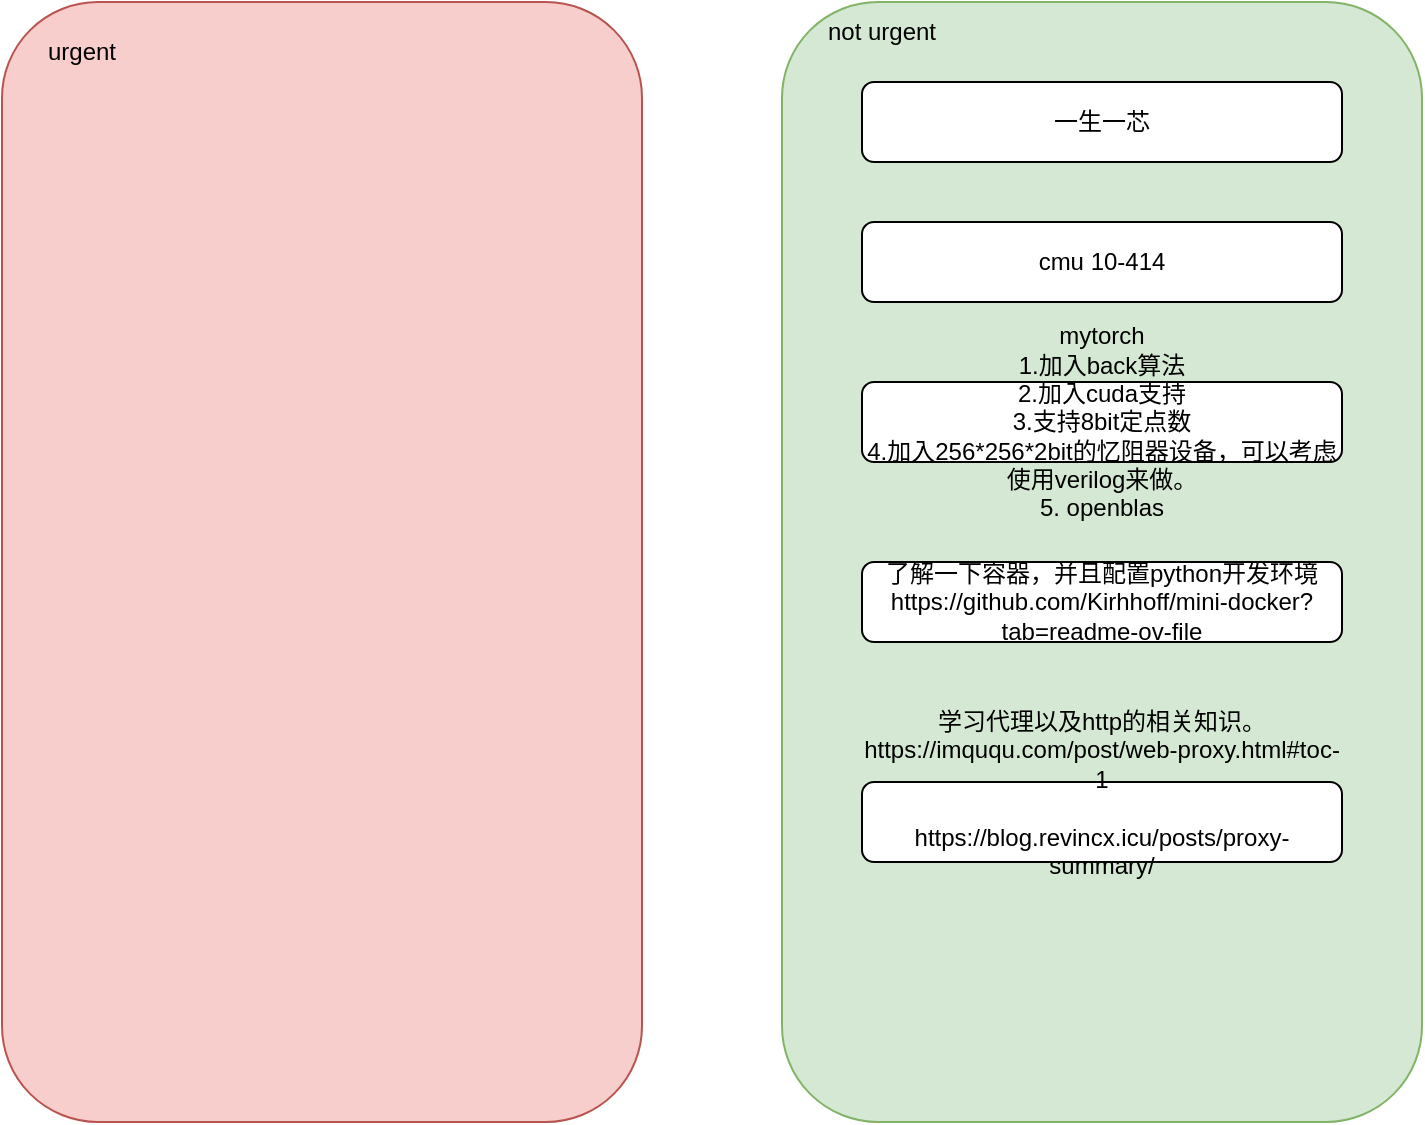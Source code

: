 <mxfile version="24.7.5">
  <diagram name="Page-1" id="8jLOQw_Qufjyjjml1gcj">
    <mxGraphModel dx="1306" dy="708" grid="1" gridSize="10" guides="1" tooltips="1" connect="1" arrows="1" fold="1" page="1" pageScale="1" pageWidth="827" pageHeight="1169" math="0" shadow="0">
      <root>
        <mxCell id="0" />
        <mxCell id="1" parent="0" />
        <mxCell id="3zKIO5J0ReuY6cfeIp2D-1" value="" style="rounded=1;whiteSpace=wrap;html=1;fillColor=#f8cecc;strokeColor=#b85450;movable=0;resizable=0;rotatable=0;deletable=0;editable=0;locked=1;connectable=0;" parent="1" vertex="1">
          <mxGeometry x="50" y="120" width="320" height="560" as="geometry" />
        </mxCell>
        <mxCell id="lbcXcXBD-Woh2lrWkDNv-1" value="urgent" style="text;strokeColor=none;align=center;fillColor=none;html=1;verticalAlign=middle;whiteSpace=wrap;rounded=0;" parent="1" vertex="1">
          <mxGeometry x="60" y="130" width="60" height="30" as="geometry" />
        </mxCell>
        <mxCell id="lbcXcXBD-Woh2lrWkDNv-2" value="" style="rounded=1;whiteSpace=wrap;html=1;fillColor=#d5e8d4;strokeColor=#82b366;movable=0;resizable=0;rotatable=0;deletable=0;editable=0;locked=1;connectable=0;" parent="1" vertex="1">
          <mxGeometry x="440" y="120" width="320" height="560" as="geometry" />
        </mxCell>
        <mxCell id="lbcXcXBD-Woh2lrWkDNv-3" value="not urgent" style="text;strokeColor=none;align=center;fillColor=none;html=1;verticalAlign=middle;whiteSpace=wrap;rounded=0;" parent="1" vertex="1">
          <mxGeometry x="460" y="120" width="60" height="30" as="geometry" />
        </mxCell>
        <mxCell id="lbcXcXBD-Woh2lrWkDNv-9" value="一生一芯" style="rounded=1;whiteSpace=wrap;html=1;" parent="1" vertex="1">
          <mxGeometry x="480" y="160" width="240" height="40" as="geometry" />
        </mxCell>
        <mxCell id="NLmy97UUdAwNHOujvJ6F-1" value="cmu 10-414" style="rounded=1;whiteSpace=wrap;html=1;" parent="1" vertex="1">
          <mxGeometry x="480" y="230" width="240" height="40" as="geometry" />
        </mxCell>
        <mxCell id="NLmy97UUdAwNHOujvJ6F-2" value="mytorch&lt;div&gt;1.加入back算法&lt;/div&gt;&lt;div&gt;2.加入cuda支持&lt;/div&gt;&lt;div&gt;3.支持8bit定点数&lt;/div&gt;&lt;div&gt;4.加入256*256*2bit的忆阻器设备，可以考虑使用verilog来做。&lt;/div&gt;&lt;div&gt;5. openblas&lt;/div&gt;" style="rounded=1;whiteSpace=wrap;html=1;" parent="1" vertex="1">
          <mxGeometry x="480" y="310" width="240" height="40" as="geometry" />
        </mxCell>
        <mxCell id="2UaKdUOuoHQ4liv5QSHj-1" value="了解一下容器，并且配置python开发环境https://github.com/Kirhhoff/mini-docker?tab=readme-ov-file" style="rounded=1;whiteSpace=wrap;html=1;" parent="1" vertex="1">
          <mxGeometry x="480" y="400" width="240" height="40" as="geometry" />
        </mxCell>
        <mxCell id="hlv7yMBvfD_rSl0W57Bb-1" value="学习代理以及http的相关知识。&lt;div&gt;https://imququ.com/post/web-proxy.html#toc-1&lt;/div&gt;&lt;div&gt;&lt;br&gt;&lt;/div&gt;&lt;div&gt;https://blog.revincx.icu/posts/proxy-summary/&lt;br&gt;&lt;/div&gt;&lt;div&gt;&lt;br&gt;&lt;div&gt;&lt;br&gt;&lt;/div&gt;&lt;/div&gt;" style="rounded=1;whiteSpace=wrap;html=1;" vertex="1" parent="1">
          <mxGeometry x="480" y="510" width="240" height="40" as="geometry" />
        </mxCell>
      </root>
    </mxGraphModel>
  </diagram>
</mxfile>
